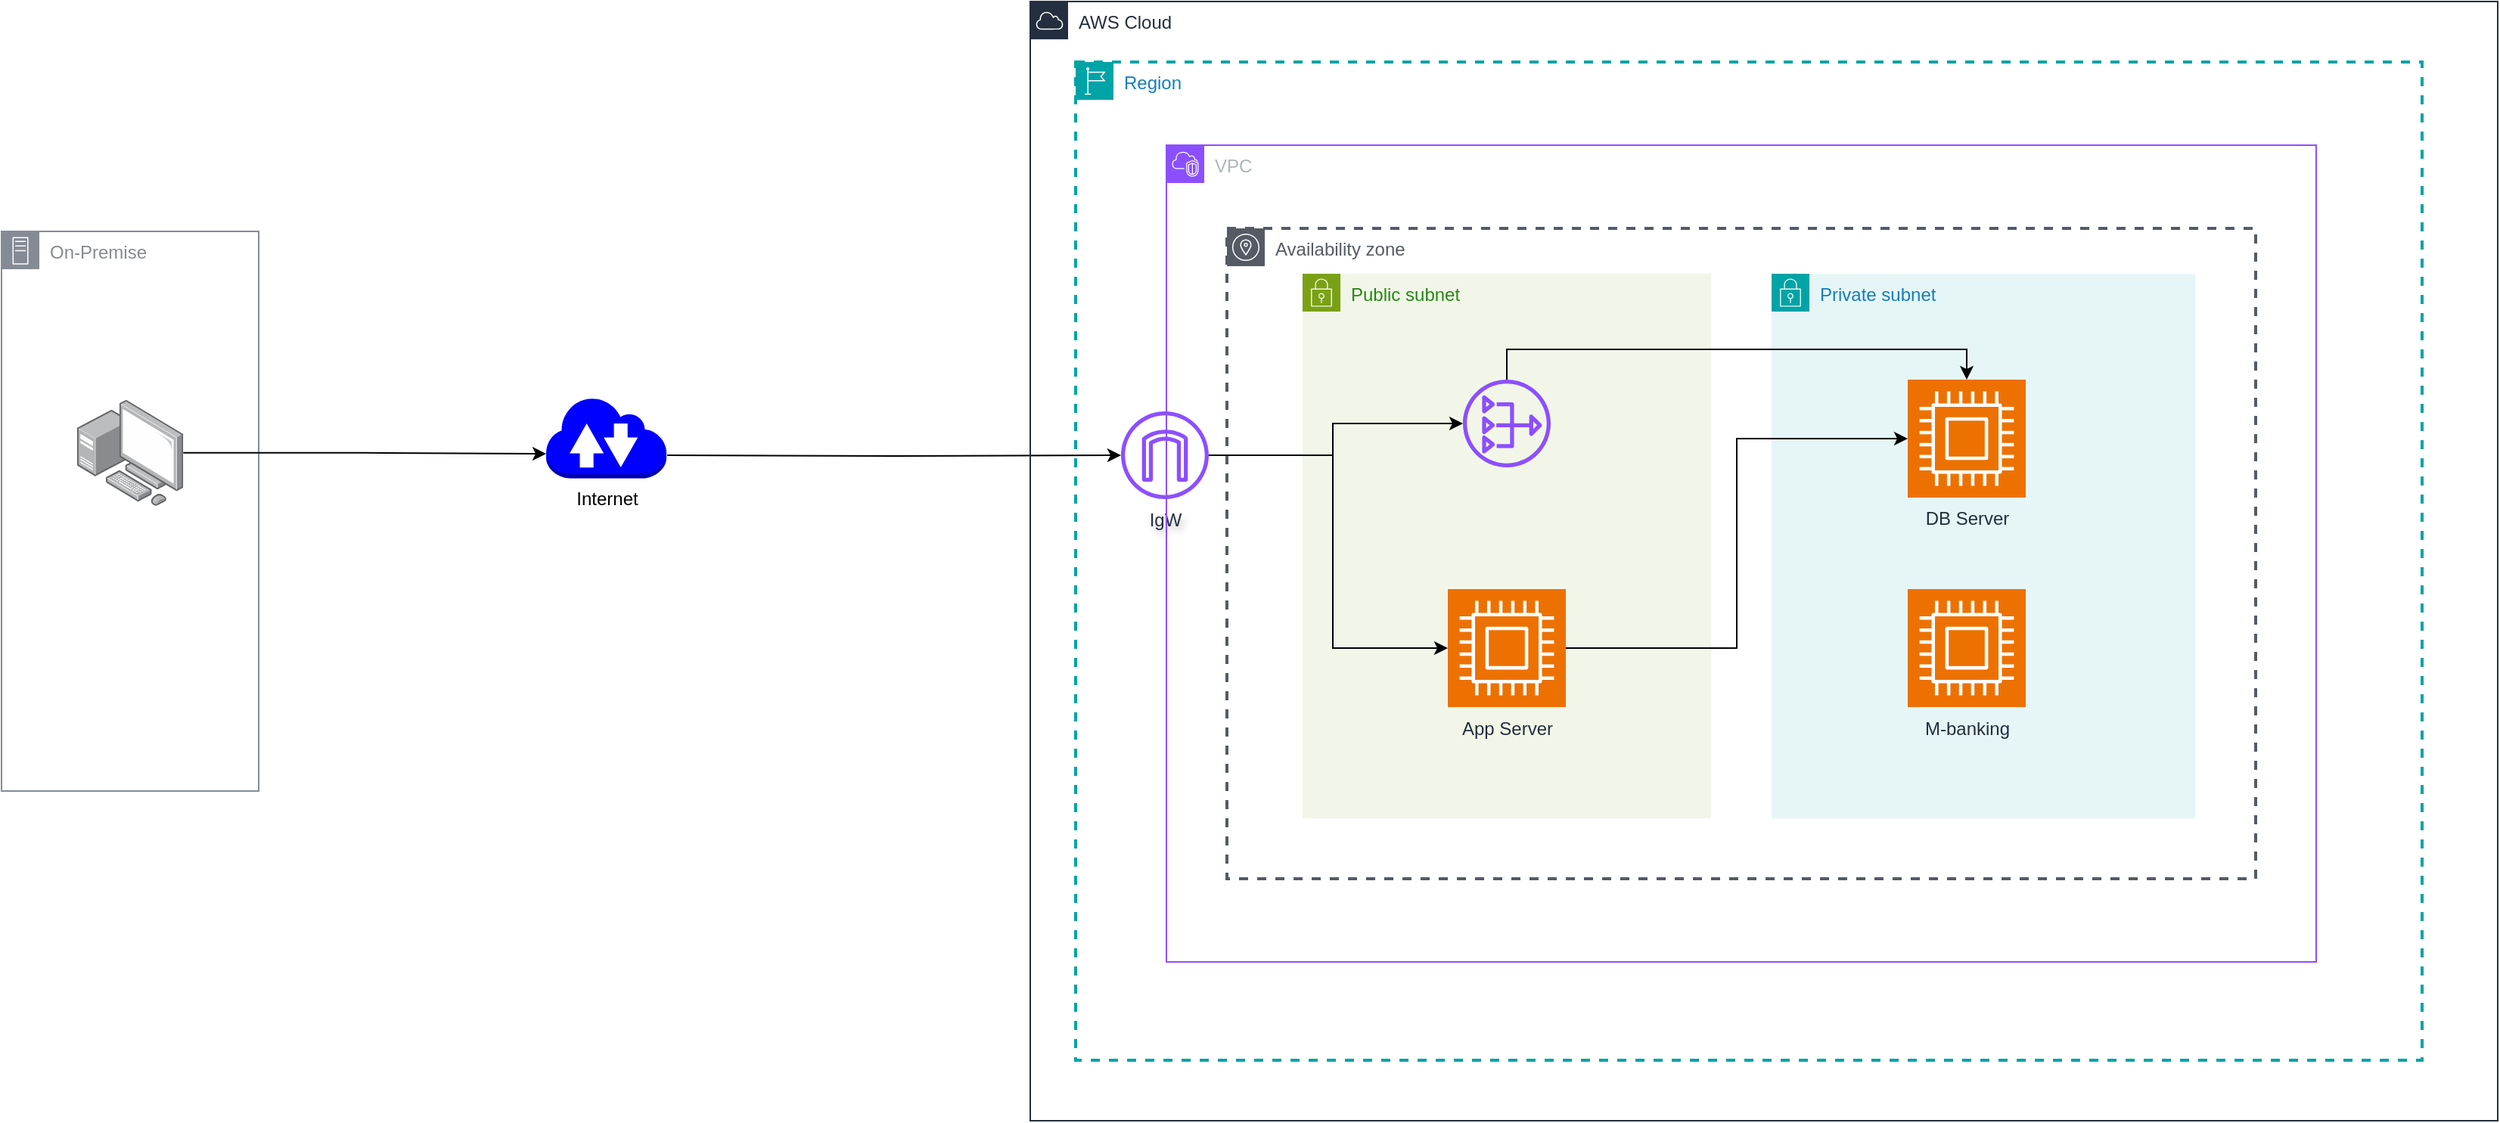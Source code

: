 <mxfile version="26.2.9">
  <diagram name="Page-1" id="Chr7uXZJnthBSz9iBYTs">
    <mxGraphModel dx="1302" dy="1473" grid="1" gridSize="10" guides="1" tooltips="1" connect="1" arrows="1" fold="1" page="1" pageScale="1" pageWidth="827" pageHeight="1169" math="0" shadow="0">
      <root>
        <mxCell id="0" />
        <mxCell id="1" parent="0" />
        <mxCell id="pyC8v3ItS7kcxDQpEfJM-10" value="Region" style="points=[[0,0],[0.25,0],[0.5,0],[0.75,0],[1,0],[1,0.25],[1,0.5],[1,0.75],[1,1],[0.75,1],[0.5,1],[0.25,1],[0,1],[0,0.75],[0,0.5],[0,0.25]];outlineConnect=0;gradientColor=none;html=1;whiteSpace=wrap;fontSize=12;fontStyle=0;container=0;pointerEvents=0;collapsible=0;recursiveResize=0;shape=mxgraph.aws4.group;grIcon=mxgraph.aws4.group_region;strokeColor=#00A4A6;fillColor=none;verticalAlign=top;align=left;spacingLeft=30;fontColor=#147EBA;dashed=1;strokeWidth=2;" vertex="1" parent="1">
          <mxGeometry x="-20" y="-20" width="890" height="660" as="geometry" />
        </mxCell>
        <mxCell id="pyC8v3ItS7kcxDQpEfJM-12" value="" style="group" vertex="1" connectable="0" parent="1">
          <mxGeometry x="-730" y="92" width="170" height="370" as="geometry" />
        </mxCell>
        <mxCell id="pyC8v3ItS7kcxDQpEfJM-9" value="On-Premise" style="sketch=0;outlineConnect=0;gradientColor=none;html=1;whiteSpace=wrap;fontSize=12;fontStyle=0;shape=mxgraph.aws4.group;grIcon=mxgraph.aws4.group_on_premise;strokeColor=#858B94;fillColor=none;verticalAlign=top;align=left;spacingLeft=30;fontColor=#858B94;dashed=0;" vertex="1" parent="pyC8v3ItS7kcxDQpEfJM-12">
          <mxGeometry width="170" height="370" as="geometry" />
        </mxCell>
        <mxCell id="pyC8v3ItS7kcxDQpEfJM-11" value="" style="image;points=[];aspect=fixed;html=1;align=center;shadow=0;dashed=0;image=img/lib/allied_telesis/computer_and_terminals/Personal_Computer_with_Server.svg;" vertex="1" parent="pyC8v3ItS7kcxDQpEfJM-12">
          <mxGeometry x="49.881" y="111.259" width="70.248" height="70.248" as="geometry" />
        </mxCell>
        <mxCell id="pyC8v3ItS7kcxDQpEfJM-23" style="edgeStyle=orthogonalEdgeStyle;rounded=0;orthogonalLoop=1;jettySize=auto;html=1;" edge="1" parent="1" target="pyC8v3ItS7kcxDQpEfJM-18">
          <mxGeometry relative="1" as="geometry">
            <mxPoint x="-290" y="240" as="sourcePoint" />
          </mxGeometry>
        </mxCell>
        <mxCell id="pyC8v3ItS7kcxDQpEfJM-13" value="Internet" style="outlineConnect=0;dashed=0;verticalLabelPosition=bottom;verticalAlign=top;align=center;html=1;shape=mxgraph.aws3.internet_2;fillColor=#0000FF;gradientColor=none;" vertex="1" parent="1">
          <mxGeometry x="-370" y="201.26" width="79.5" height="54" as="geometry" />
        </mxCell>
        <mxCell id="pyC8v3ItS7kcxDQpEfJM-8" value="Availability zone" style="sketch=0;outlineConnect=0;gradientColor=none;html=1;whiteSpace=wrap;fontSize=12;fontStyle=0;shape=mxgraph.aws4.group;grIcon=mxgraph.aws4.group_availability_zone;strokeColor=#545B64;fillColor=none;verticalAlign=top;align=left;spacingLeft=30;fontColor=#545B64;dashed=1;strokeWidth=2;" vertex="1" parent="1">
          <mxGeometry x="80" y="90" width="680" height="430" as="geometry" />
        </mxCell>
        <mxCell id="pyC8v3ItS7kcxDQpEfJM-18" value="IgW" style="sketch=0;outlineConnect=0;fontColor=#232F3E;gradientColor=none;fillColor=#8C4FFF;strokeColor=none;dashed=0;verticalLabelPosition=bottom;verticalAlign=top;align=center;html=1;fontSize=12;fontStyle=0;aspect=fixed;pointerEvents=1;shape=mxgraph.aws4.internet_gateway;labelPosition=center;horizontal=1;textShadow=1;" vertex="1" parent="1">
          <mxGeometry x="10" y="211" width="58" height="58" as="geometry" />
        </mxCell>
        <mxCell id="pyC8v3ItS7kcxDQpEfJM-19" value="VPC" style="points=[[0,0],[0.25,0],[0.5,0],[0.75,0],[1,0],[1,0.25],[1,0.5],[1,0.75],[1,1],[0.75,1],[0.5,1],[0.25,1],[0,1],[0,0.75],[0,0.5],[0,0.25]];outlineConnect=0;gradientColor=none;html=1;whiteSpace=wrap;fontSize=12;fontStyle=0;container=0;pointerEvents=0;collapsible=0;recursiveResize=0;shape=mxgraph.aws4.group;grIcon=mxgraph.aws4.group_vpc2;strokeColor=#8C4FFF;fillColor=none;verticalAlign=top;align=left;spacingLeft=30;fontColor=#AAB7B8;dashed=0;" vertex="1" parent="1">
          <mxGeometry x="40" y="35" width="760" height="540" as="geometry" />
        </mxCell>
        <mxCell id="pyC8v3ItS7kcxDQpEfJM-5" value="Public subnet" style="points=[[0,0],[0.25,0],[0.5,0],[0.75,0],[1,0],[1,0.25],[1,0.5],[1,0.75],[1,1],[0.75,1],[0.5,1],[0.25,1],[0,1],[0,0.75],[0,0.5],[0,0.25]];outlineConnect=0;gradientColor=none;html=1;whiteSpace=wrap;fontSize=12;fontStyle=0;container=1;pointerEvents=0;collapsible=0;recursiveResize=0;shape=mxgraph.aws4.group;grIcon=mxgraph.aws4.group_security_group;grStroke=0;strokeColor=#7AA116;fillColor=#F2F6E8;verticalAlign=top;align=left;spacingLeft=30;fontColor=#248814;dashed=0;" vertex="1" parent="1">
          <mxGeometry x="130" y="120" width="270" height="360" as="geometry" />
        </mxCell>
        <mxCell id="pyC8v3ItS7kcxDQpEfJM-6" value="" style="sketch=0;outlineConnect=0;fontColor=#232F3E;gradientColor=none;fillColor=#8C4FFF;strokeColor=none;dashed=0;verticalLabelPosition=bottom;verticalAlign=top;align=center;html=1;fontSize=12;fontStyle=0;aspect=fixed;pointerEvents=1;shape=mxgraph.aws4.nat_gateway;" vertex="1" parent="pyC8v3ItS7kcxDQpEfJM-5">
          <mxGeometry x="106" y="70" width="58" height="58" as="geometry" />
        </mxCell>
        <mxCell id="pyC8v3ItS7kcxDQpEfJM-1" value="App Server" style="sketch=0;points=[[0,0,0],[0.25,0,0],[0.5,0,0],[0.75,0,0],[1,0,0],[0,1,0],[0.25,1,0],[0.5,1,0],[0.75,1,0],[1,1,0],[0,0.25,0],[0,0.5,0],[0,0.75,0],[1,0.25,0],[1,0.5,0],[1,0.75,0]];outlineConnect=0;fontColor=#232F3E;fillColor=#ED7100;strokeColor=#ffffff;dashed=0;verticalLabelPosition=bottom;verticalAlign=top;align=center;html=1;fontSize=12;fontStyle=0;aspect=fixed;shape=mxgraph.aws4.resourceIcon;resIcon=mxgraph.aws4.compute;labelPosition=center;" vertex="1" parent="pyC8v3ItS7kcxDQpEfJM-5">
          <mxGeometry x="96" y="208.51" width="78" height="78" as="geometry" />
        </mxCell>
        <mxCell id="pyC8v3ItS7kcxDQpEfJM-20" value="" style="group" vertex="1" connectable="0" parent="1">
          <mxGeometry x="440" y="120" width="280" height="360" as="geometry" />
        </mxCell>
        <mxCell id="pyC8v3ItS7kcxDQpEfJM-4" value="Private subnet" style="points=[[0,0],[0.25,0],[0.5,0],[0.75,0],[1,0],[1,0.25],[1,0.5],[1,0.75],[1,1],[0.75,1],[0.5,1],[0.25,1],[0,1],[0,0.75],[0,0.5],[0,0.25]];outlineConnect=0;gradientColor=none;html=1;whiteSpace=wrap;fontSize=12;fontStyle=0;container=1;pointerEvents=0;collapsible=0;recursiveResize=0;shape=mxgraph.aws4.group;grIcon=mxgraph.aws4.group_security_group;grStroke=0;strokeColor=#00A4A6;fillColor=#E6F6F7;verticalAlign=top;align=left;spacingLeft=30;fontColor=#147EBA;dashed=0;" vertex="1" parent="pyC8v3ItS7kcxDQpEfJM-20">
          <mxGeometry width="280" height="360" as="geometry" />
        </mxCell>
        <mxCell id="pyC8v3ItS7kcxDQpEfJM-3" value="M-banking" style="sketch=0;points=[[0,0,0],[0.25,0,0],[0.5,0,0],[0.75,0,0],[1,0,0],[0,1,0],[0.25,1,0],[0.5,1,0],[0.75,1,0],[1,1,0],[0,0.25,0],[0,0.5,0],[0,0.75,0],[1,0.25,0],[1,0.5,0],[1,0.75,0]];outlineConnect=0;fontColor=#232F3E;fillColor=#ED7100;strokeColor=#ffffff;dashed=0;verticalLabelPosition=bottom;verticalAlign=top;align=center;html=1;fontSize=12;fontStyle=0;aspect=fixed;shape=mxgraph.aws4.resourceIcon;resIcon=mxgraph.aws4.compute;" vertex="1" parent="pyC8v3ItS7kcxDQpEfJM-20">
          <mxGeometry x="90" y="208.51" width="78" height="78" as="geometry" />
        </mxCell>
        <mxCell id="pyC8v3ItS7kcxDQpEfJM-2" value="DB Server" style="sketch=0;points=[[0,0,0],[0.25,0,0],[0.5,0,0],[0.75,0,0],[1,0,0],[0,1,0],[0.25,1,0],[0.5,1,0],[0.75,1,0],[1,1,0],[0,0.25,0],[0,0.5,0],[0,0.75,0],[1,0.25,0],[1,0.5,0],[1,0.75,0]];outlineConnect=0;fontColor=#232F3E;fillColor=#ED7100;strokeColor=#ffffff;dashed=0;verticalLabelPosition=bottom;verticalAlign=top;align=center;html=1;fontSize=12;fontStyle=0;aspect=fixed;shape=mxgraph.aws4.resourceIcon;resIcon=mxgraph.aws4.compute;" vertex="1" parent="pyC8v3ItS7kcxDQpEfJM-20">
          <mxGeometry x="90" y="70" width="78" height="78" as="geometry" />
        </mxCell>
        <mxCell id="pyC8v3ItS7kcxDQpEfJM-22" value="AWS Cloud" style="points=[[0,0],[0.25,0],[0.5,0],[0.75,0],[1,0],[1,0.25],[1,0.5],[1,0.75],[1,1],[0.75,1],[0.5,1],[0.25,1],[0,1],[0,0.75],[0,0.5],[0,0.25]];outlineConnect=0;gradientColor=none;html=1;whiteSpace=wrap;fontSize=12;fontStyle=0;container=1;pointerEvents=0;collapsible=0;recursiveResize=0;shape=mxgraph.aws4.group;grIcon=mxgraph.aws4.group_aws_cloud;strokeColor=#232F3E;fillColor=none;verticalAlign=top;align=left;spacingLeft=30;fontColor=#232F3E;dashed=0;" vertex="1" parent="1">
          <mxGeometry x="-50" y="-60" width="970" height="740" as="geometry" />
        </mxCell>
        <mxCell id="pyC8v3ItS7kcxDQpEfJM-24" style="edgeStyle=orthogonalEdgeStyle;rounded=0;orthogonalLoop=1;jettySize=auto;html=1;entryX=0;entryY=0.7;entryDx=0;entryDy=0;entryPerimeter=0;" edge="1" parent="1" source="pyC8v3ItS7kcxDQpEfJM-11" target="pyC8v3ItS7kcxDQpEfJM-13">
          <mxGeometry relative="1" as="geometry" />
        </mxCell>
        <mxCell id="pyC8v3ItS7kcxDQpEfJM-25" style="edgeStyle=orthogonalEdgeStyle;rounded=0;orthogonalLoop=1;jettySize=auto;html=1;entryX=0;entryY=0.5;entryDx=0;entryDy=0;entryPerimeter=0;" edge="1" parent="1" source="pyC8v3ItS7kcxDQpEfJM-1" target="pyC8v3ItS7kcxDQpEfJM-2">
          <mxGeometry relative="1" as="geometry" />
        </mxCell>
        <mxCell id="pyC8v3ItS7kcxDQpEfJM-26" style="edgeStyle=orthogonalEdgeStyle;rounded=0;orthogonalLoop=1;jettySize=auto;html=1;entryX=0.5;entryY=0;entryDx=0;entryDy=0;entryPerimeter=0;" edge="1" parent="1" source="pyC8v3ItS7kcxDQpEfJM-6" target="pyC8v3ItS7kcxDQpEfJM-2">
          <mxGeometry relative="1" as="geometry">
            <Array as="points">
              <mxPoint x="265" y="170" />
              <mxPoint x="569" y="170" />
            </Array>
          </mxGeometry>
        </mxCell>
        <mxCell id="pyC8v3ItS7kcxDQpEfJM-27" style="edgeStyle=orthogonalEdgeStyle;rounded=0;orthogonalLoop=1;jettySize=auto;html=1;" edge="1" parent="1" source="pyC8v3ItS7kcxDQpEfJM-18" target="pyC8v3ItS7kcxDQpEfJM-6">
          <mxGeometry relative="1" as="geometry">
            <Array as="points">
              <mxPoint x="150" y="240" />
              <mxPoint x="150" y="219" />
            </Array>
          </mxGeometry>
        </mxCell>
        <mxCell id="pyC8v3ItS7kcxDQpEfJM-28" style="edgeStyle=orthogonalEdgeStyle;rounded=0;orthogonalLoop=1;jettySize=auto;html=1;entryX=0;entryY=0.5;entryDx=0;entryDy=0;entryPerimeter=0;" edge="1" parent="1" source="pyC8v3ItS7kcxDQpEfJM-18" target="pyC8v3ItS7kcxDQpEfJM-1">
          <mxGeometry relative="1" as="geometry">
            <Array as="points">
              <mxPoint x="150" y="240" />
              <mxPoint x="150" y="368" />
            </Array>
          </mxGeometry>
        </mxCell>
      </root>
    </mxGraphModel>
  </diagram>
</mxfile>
